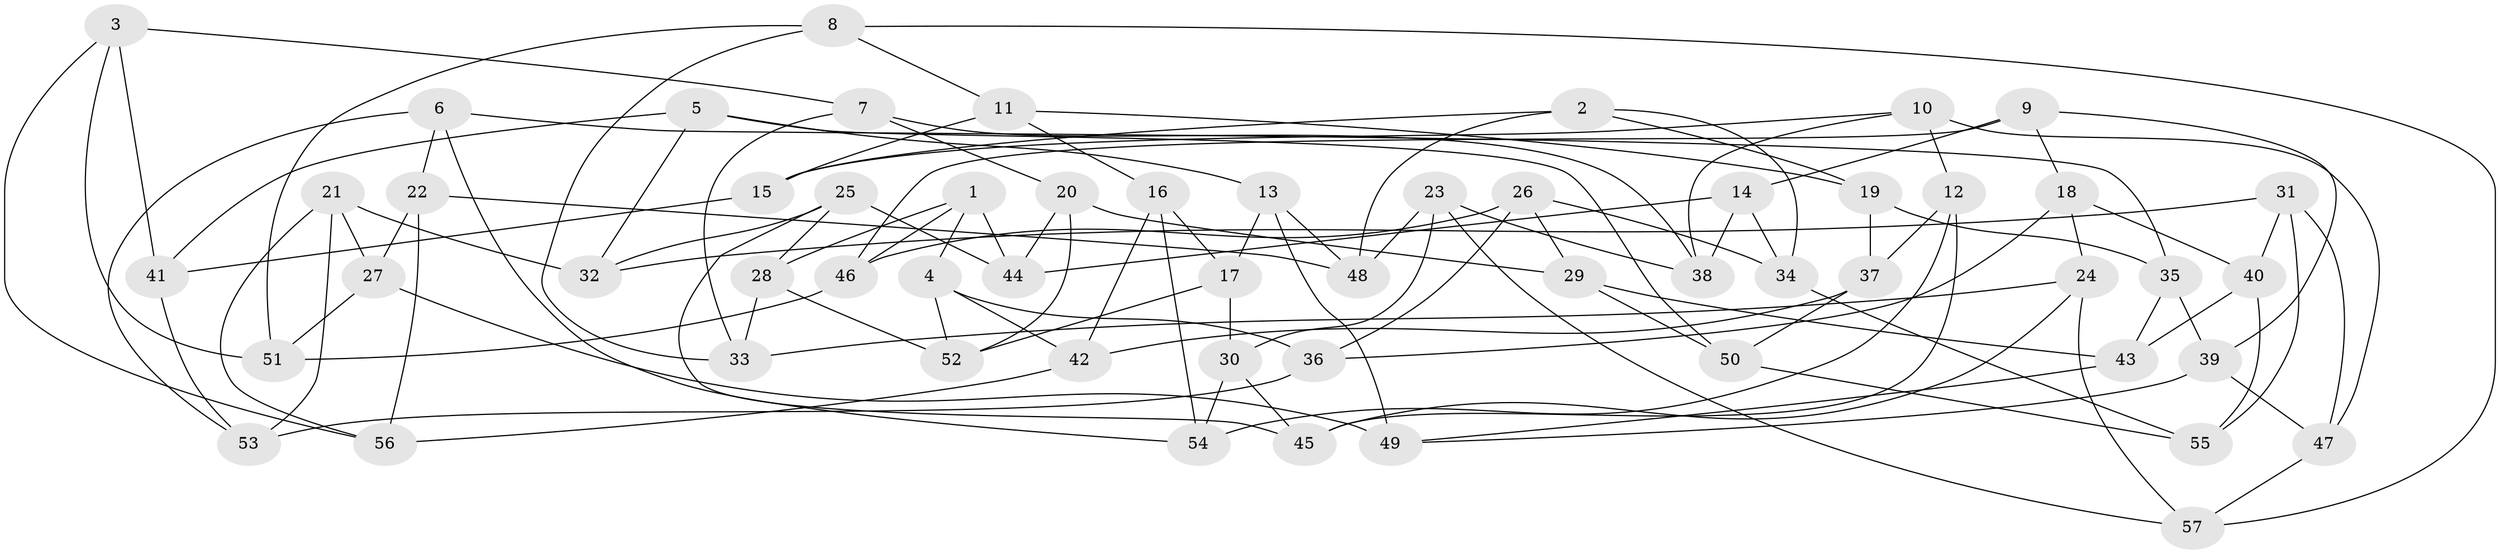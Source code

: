 // Generated by graph-tools (version 1.1) at 2025/50/03/09/25 03:50:51]
// undirected, 57 vertices, 114 edges
graph export_dot {
graph [start="1"]
  node [color=gray90,style=filled];
  1;
  2;
  3;
  4;
  5;
  6;
  7;
  8;
  9;
  10;
  11;
  12;
  13;
  14;
  15;
  16;
  17;
  18;
  19;
  20;
  21;
  22;
  23;
  24;
  25;
  26;
  27;
  28;
  29;
  30;
  31;
  32;
  33;
  34;
  35;
  36;
  37;
  38;
  39;
  40;
  41;
  42;
  43;
  44;
  45;
  46;
  47;
  48;
  49;
  50;
  51;
  52;
  53;
  54;
  55;
  56;
  57;
  1 -- 4;
  1 -- 44;
  1 -- 46;
  1 -- 28;
  2 -- 19;
  2 -- 34;
  2 -- 48;
  2 -- 15;
  3 -- 56;
  3 -- 41;
  3 -- 7;
  3 -- 51;
  4 -- 36;
  4 -- 42;
  4 -- 52;
  5 -- 50;
  5 -- 32;
  5 -- 41;
  5 -- 13;
  6 -- 54;
  6 -- 53;
  6 -- 35;
  6 -- 22;
  7 -- 38;
  7 -- 33;
  7 -- 20;
  8 -- 57;
  8 -- 33;
  8 -- 11;
  8 -- 51;
  9 -- 39;
  9 -- 14;
  9 -- 46;
  9 -- 18;
  10 -- 12;
  10 -- 47;
  10 -- 38;
  10 -- 15;
  11 -- 19;
  11 -- 16;
  11 -- 15;
  12 -- 45;
  12 -- 37;
  12 -- 54;
  13 -- 49;
  13 -- 48;
  13 -- 17;
  14 -- 38;
  14 -- 44;
  14 -- 34;
  15 -- 41;
  16 -- 42;
  16 -- 17;
  16 -- 54;
  17 -- 30;
  17 -- 52;
  18 -- 24;
  18 -- 40;
  18 -- 36;
  19 -- 35;
  19 -- 37;
  20 -- 44;
  20 -- 29;
  20 -- 52;
  21 -- 32;
  21 -- 27;
  21 -- 56;
  21 -- 53;
  22 -- 48;
  22 -- 56;
  22 -- 27;
  23 -- 48;
  23 -- 57;
  23 -- 30;
  23 -- 38;
  24 -- 57;
  24 -- 33;
  24 -- 45;
  25 -- 45;
  25 -- 44;
  25 -- 28;
  25 -- 32;
  26 -- 34;
  26 -- 36;
  26 -- 29;
  26 -- 46;
  27 -- 51;
  27 -- 49;
  28 -- 52;
  28 -- 33;
  29 -- 43;
  29 -- 50;
  30 -- 54;
  30 -- 45;
  31 -- 47;
  31 -- 55;
  31 -- 40;
  31 -- 32;
  34 -- 55;
  35 -- 39;
  35 -- 43;
  36 -- 53;
  37 -- 42;
  37 -- 50;
  39 -- 47;
  39 -- 49;
  40 -- 55;
  40 -- 43;
  41 -- 53;
  42 -- 56;
  43 -- 49;
  46 -- 51;
  47 -- 57;
  50 -- 55;
}
